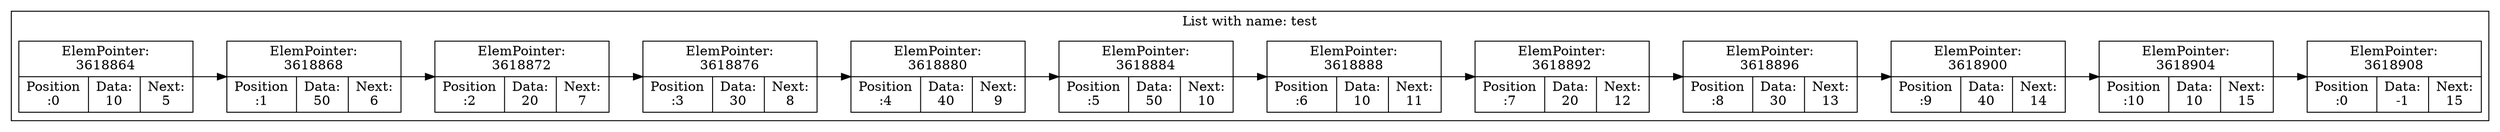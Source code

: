 digraph G{
rankdir=LR;
subgraph clusterlist {
0 [shape=record, label="ElemPointer:\n3618864 | {Position\n:0 | Data:\n10 | Next:\n5}"];
1 [shape=record, label="ElemPointer:\n3618868 | {Position\n:50 | Data:\n6 | Next:\n5}"];
0->1
1 [shape=record, label="ElemPointer:\n3618868 | {Position\n:1 | Data:\n50 | Next:\n6}"];
2 [shape=record, label="ElemPointer:\n3618872 | {Position\n:20 | Data:\n7 | Next:\n6}"];
1->2
2 [shape=record, label="ElemPointer:\n3618872 | {Position\n:2 | Data:\n20 | Next:\n7}"];
3 [shape=record, label="ElemPointer:\n3618876 | {Position\n:30 | Data:\n8 | Next:\n7}"];
2->3
3 [shape=record, label="ElemPointer:\n3618876 | {Position\n:3 | Data:\n30 | Next:\n8}"];
4 [shape=record, label="ElemPointer:\n3618880 | {Position\n:40 | Data:\n9 | Next:\n8}"];
3->4
4 [shape=record, label="ElemPointer:\n3618880 | {Position\n:4 | Data:\n40 | Next:\n9}"];
5 [shape=record, label="ElemPointer:\n3618884 | {Position\n:50 | Data:\n10 | Next:\n9}"];
4->5
5 [shape=record, label="ElemPointer:\n3618884 | {Position\n:5 | Data:\n50 | Next:\n10}"];
6 [shape=record, label="ElemPointer:\n3618888 | {Position\n:10 | Data:\n11 | Next:\n10}"];
5->6
6 [shape=record, label="ElemPointer:\n3618888 | {Position\n:6 | Data:\n10 | Next:\n11}"];
7 [shape=record, label="ElemPointer:\n3618892 | {Position\n:20 | Data:\n12 | Next:\n11}"];
6->7
7 [shape=record, label="ElemPointer:\n3618892 | {Position\n:7 | Data:\n20 | Next:\n12}"];
8 [shape=record, label="ElemPointer:\n3618896 | {Position\n:30 | Data:\n13 | Next:\n12}"];
7->8
8 [shape=record, label="ElemPointer:\n3618896 | {Position\n:8 | Data:\n30 | Next:\n13}"];
9 [shape=record, label="ElemPointer:\n3618900 | {Position\n:40 | Data:\n14 | Next:\n13}"];
8->9
9 [shape=record, label="ElemPointer:\n3618900 | {Position\n:9 | Data:\n40 | Next:\n14}"];
10 [shape=record, label="ElemPointer:\n3618904 | {Position\n:10 | Data:\n15 | Next:\n14}"];
9->10
10 [shape=record, label="ElemPointer:\n3618904 | {Position\n:10 | Data:\n10 | Next:\n15}"];
11 [shape=record, label="ElemPointer:\n3618908 | {Position\n:0 | Data:\n-1 | Next:\n15}"];
10->11
label = "List with name: test"}
}
